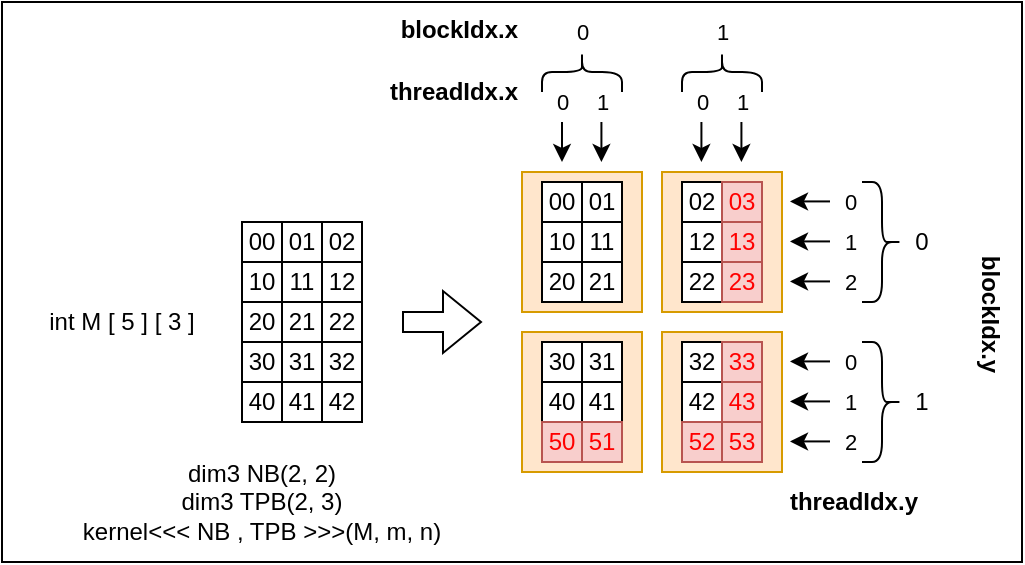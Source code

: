 <mxfile version="25.0.3">
  <diagram name="Página-1" id="SIykKE1Fh7aTZ4_XiMM0">
    <mxGraphModel dx="454" dy="239" grid="1" gridSize="10" guides="1" tooltips="1" connect="1" arrows="1" fold="1" page="1" pageScale="1" pageWidth="827" pageHeight="1169" math="0" shadow="0">
      <root>
        <mxCell id="0" />
        <mxCell id="1" parent="0" />
        <mxCell id="HpQO62yupwDIn9ib63b8-1" value="" style="rounded=0;whiteSpace=wrap;html=1;" vertex="1" parent="1">
          <mxGeometry y="310" width="510" height="280" as="geometry" />
        </mxCell>
        <mxCell id="cXU6knzJcwi1kbU_-dbl-83" value="" style="rounded=0;whiteSpace=wrap;html=1;fillColor=#ffe6cc;strokeColor=#d79b00;" parent="1" vertex="1">
          <mxGeometry x="330" y="395" width="60" height="70" as="geometry" />
        </mxCell>
        <mxCell id="cXU6knzJcwi1kbU_-dbl-74" value="02" style="rounded=0;whiteSpace=wrap;html=1;" parent="1" vertex="1">
          <mxGeometry x="340" y="400" width="20" height="20" as="geometry" />
        </mxCell>
        <mxCell id="cXU6knzJcwi1kbU_-dbl-82" value="" style="rounded=0;whiteSpace=wrap;html=1;fillColor=#ffe6cc;strokeColor=#d79b00;" parent="1" vertex="1">
          <mxGeometry x="330" y="475" width="60" height="70" as="geometry" />
        </mxCell>
        <mxCell id="cXU6knzJcwi1kbU_-dbl-78" value="" style="rounded=0;whiteSpace=wrap;html=1;fillColor=#ffe6cc;strokeColor=#d79b00;" parent="1" vertex="1">
          <mxGeometry x="260" y="475" width="60" height="70" as="geometry" />
        </mxCell>
        <mxCell id="cXU6knzJcwi1kbU_-dbl-43" value="" style="rounded=0;whiteSpace=wrap;html=1;fillColor=#ffe6cc;strokeColor=#d79b00;" parent="1" vertex="1">
          <mxGeometry x="260" y="395" width="60" height="70" as="geometry" />
        </mxCell>
        <mxCell id="3z10-94b0IdoFIeB1cZ--64" value="10" style="rounded=0;whiteSpace=wrap;html=1;" parent="1" vertex="1">
          <mxGeometry x="120" y="440" width="20" height="20" as="geometry" />
        </mxCell>
        <mxCell id="3z10-94b0IdoFIeB1cZ--65" value="00" style="rounded=0;whiteSpace=wrap;html=1;" parent="1" vertex="1">
          <mxGeometry x="120" y="420" width="20" height="20" as="geometry" />
        </mxCell>
        <mxCell id="3z10-94b0IdoFIeB1cZ--66" value="20" style="rounded=0;whiteSpace=wrap;html=1;" parent="1" vertex="1">
          <mxGeometry x="120" y="460" width="20" height="20" as="geometry" />
        </mxCell>
        <mxCell id="cXU6knzJcwi1kbU_-dbl-12" value="30" style="rounded=0;whiteSpace=wrap;html=1;" parent="1" vertex="1">
          <mxGeometry x="120" y="480" width="20" height="20" as="geometry" />
        </mxCell>
        <mxCell id="cXU6knzJcwi1kbU_-dbl-26" value="" style="shape=flexArrow;endArrow=classic;html=1;rounded=0;" parent="1" edge="1">
          <mxGeometry width="50" height="50" relative="1" as="geometry">
            <mxPoint x="200" y="470.0" as="sourcePoint" />
            <mxPoint x="240" y="470.0" as="targetPoint" />
          </mxGeometry>
        </mxCell>
        <mxCell id="cXU6knzJcwi1kbU_-dbl-47" value="&lt;font color=&quot;#ff0000&quot;&gt;03&lt;/font&gt;" style="rounded=0;whiteSpace=wrap;html=1;fillColor=#f8cecc;strokeColor=#b85450;" parent="1" vertex="1">
          <mxGeometry x="360" y="400" width="20" height="20" as="geometry" />
        </mxCell>
        <mxCell id="cXU6knzJcwi1kbU_-dbl-49" value="&lt;b&gt;threadIdx.x&lt;/b&gt;" style="text;html=1;align=right;verticalAlign=middle;whiteSpace=wrap;rounded=0;" parent="1" vertex="1">
          <mxGeometry x="180" y="340" width="80" height="30" as="geometry" />
        </mxCell>
        <mxCell id="cXU6knzJcwi1kbU_-dbl-50" value="&lt;div&gt;&lt;b&gt;blockIdx.x&lt;/b&gt;&lt;/div&gt;" style="text;whiteSpace=wrap;html=1;align=right;rotation=0;" parent="1" vertex="1">
          <mxGeometry x="155" y="310" width="105" height="30" as="geometry" />
        </mxCell>
        <mxCell id="cXU6knzJcwi1kbU_-dbl-51" value="40" style="rounded=0;whiteSpace=wrap;html=1;" parent="1" vertex="1">
          <mxGeometry x="120" y="500" width="20" height="20" as="geometry" />
        </mxCell>
        <mxCell id="cXU6knzJcwi1kbU_-dbl-52" value="11" style="rounded=0;whiteSpace=wrap;html=1;" parent="1" vertex="1">
          <mxGeometry x="140" y="440" width="20" height="20" as="geometry" />
        </mxCell>
        <mxCell id="cXU6knzJcwi1kbU_-dbl-53" value="01" style="rounded=0;whiteSpace=wrap;html=1;" parent="1" vertex="1">
          <mxGeometry x="140" y="420" width="20" height="20" as="geometry" />
        </mxCell>
        <mxCell id="cXU6knzJcwi1kbU_-dbl-54" value="21" style="rounded=0;whiteSpace=wrap;html=1;" parent="1" vertex="1">
          <mxGeometry x="140" y="460" width="20" height="20" as="geometry" />
        </mxCell>
        <mxCell id="cXU6knzJcwi1kbU_-dbl-55" value="31" style="rounded=0;whiteSpace=wrap;html=1;" parent="1" vertex="1">
          <mxGeometry x="140" y="480" width="20" height="20" as="geometry" />
        </mxCell>
        <mxCell id="cXU6knzJcwi1kbU_-dbl-56" value="41" style="rounded=0;whiteSpace=wrap;html=1;" parent="1" vertex="1">
          <mxGeometry x="140" y="500" width="20" height="20" as="geometry" />
        </mxCell>
        <mxCell id="cXU6knzJcwi1kbU_-dbl-57" value="12" style="rounded=0;whiteSpace=wrap;html=1;" parent="1" vertex="1">
          <mxGeometry x="160" y="440" width="20" height="20" as="geometry" />
        </mxCell>
        <mxCell id="cXU6knzJcwi1kbU_-dbl-58" value="02" style="rounded=0;whiteSpace=wrap;html=1;" parent="1" vertex="1">
          <mxGeometry x="160" y="420" width="20" height="20" as="geometry" />
        </mxCell>
        <mxCell id="cXU6knzJcwi1kbU_-dbl-59" value="22" style="rounded=0;whiteSpace=wrap;html=1;" parent="1" vertex="1">
          <mxGeometry x="160" y="460" width="20" height="20" as="geometry" />
        </mxCell>
        <mxCell id="cXU6knzJcwi1kbU_-dbl-60" value="32" style="rounded=0;whiteSpace=wrap;html=1;" parent="1" vertex="1">
          <mxGeometry x="160" y="480" width="20" height="20" as="geometry" />
        </mxCell>
        <mxCell id="cXU6knzJcwi1kbU_-dbl-61" value="42" style="rounded=0;whiteSpace=wrap;html=1;" parent="1" vertex="1">
          <mxGeometry x="160" y="500" width="20" height="20" as="geometry" />
        </mxCell>
        <mxCell id="cXU6knzJcwi1kbU_-dbl-63" value="10" style="rounded=0;whiteSpace=wrap;html=1;" parent="1" vertex="1">
          <mxGeometry x="270" y="420" width="20" height="20" as="geometry" />
        </mxCell>
        <mxCell id="cXU6knzJcwi1kbU_-dbl-64" value="00" style="rounded=0;whiteSpace=wrap;html=1;" parent="1" vertex="1">
          <mxGeometry x="270" y="400" width="20" height="20" as="geometry" />
        </mxCell>
        <mxCell id="cXU6knzJcwi1kbU_-dbl-65" value="20" style="rounded=0;whiteSpace=wrap;html=1;" parent="1" vertex="1">
          <mxGeometry x="270" y="440" width="20" height="20" as="geometry" />
        </mxCell>
        <mxCell id="cXU6knzJcwi1kbU_-dbl-66" value="30" style="rounded=0;whiteSpace=wrap;html=1;" parent="1" vertex="1">
          <mxGeometry x="270" y="480" width="20" height="20" as="geometry" />
        </mxCell>
        <mxCell id="cXU6knzJcwi1kbU_-dbl-67" value="40" style="rounded=0;whiteSpace=wrap;html=1;" parent="1" vertex="1">
          <mxGeometry x="270" y="500" width="20" height="20" as="geometry" />
        </mxCell>
        <mxCell id="cXU6knzJcwi1kbU_-dbl-68" value="11" style="rounded=0;whiteSpace=wrap;html=1;" parent="1" vertex="1">
          <mxGeometry x="290" y="420" width="20" height="20" as="geometry" />
        </mxCell>
        <mxCell id="cXU6knzJcwi1kbU_-dbl-69" value="01" style="rounded=0;whiteSpace=wrap;html=1;" parent="1" vertex="1">
          <mxGeometry x="290" y="400" width="20" height="20" as="geometry" />
        </mxCell>
        <mxCell id="cXU6knzJcwi1kbU_-dbl-70" value="21" style="rounded=0;whiteSpace=wrap;html=1;" parent="1" vertex="1">
          <mxGeometry x="290" y="440" width="20" height="20" as="geometry" />
        </mxCell>
        <mxCell id="cXU6knzJcwi1kbU_-dbl-71" value="31" style="rounded=0;whiteSpace=wrap;html=1;" parent="1" vertex="1">
          <mxGeometry x="290" y="480" width="20" height="20" as="geometry" />
        </mxCell>
        <mxCell id="cXU6knzJcwi1kbU_-dbl-72" value="41" style="rounded=0;whiteSpace=wrap;html=1;" parent="1" vertex="1">
          <mxGeometry x="290" y="500" width="20" height="20" as="geometry" />
        </mxCell>
        <mxCell id="cXU6knzJcwi1kbU_-dbl-73" value="12" style="rounded=0;whiteSpace=wrap;html=1;" parent="1" vertex="1">
          <mxGeometry x="340" y="420" width="20" height="20" as="geometry" />
        </mxCell>
        <mxCell id="cXU6knzJcwi1kbU_-dbl-75" value="22" style="rounded=0;whiteSpace=wrap;html=1;" parent="1" vertex="1">
          <mxGeometry x="340" y="440" width="20" height="20" as="geometry" />
        </mxCell>
        <mxCell id="cXU6knzJcwi1kbU_-dbl-76" value="32" style="rounded=0;whiteSpace=wrap;html=1;" parent="1" vertex="1">
          <mxGeometry x="340" y="480" width="20" height="20" as="geometry" />
        </mxCell>
        <mxCell id="cXU6knzJcwi1kbU_-dbl-77" value="42" style="rounded=0;whiteSpace=wrap;html=1;" parent="1" vertex="1">
          <mxGeometry x="340" y="500" width="20" height="20" as="geometry" />
        </mxCell>
        <mxCell id="cXU6knzJcwi1kbU_-dbl-79" value="&lt;font color=&quot;#ff0000&quot;&gt;50&lt;/font&gt;" style="rounded=0;whiteSpace=wrap;html=1;fillColor=#f8cecc;strokeColor=#b85450;" parent="1" vertex="1">
          <mxGeometry x="270" y="520" width="20" height="20" as="geometry" />
        </mxCell>
        <mxCell id="cXU6knzJcwi1kbU_-dbl-81" value="&lt;font color=&quot;#ff0000&quot;&gt;51&lt;/font&gt;" style="rounded=0;whiteSpace=wrap;html=1;fillColor=#f8cecc;strokeColor=#b85450;" parent="1" vertex="1">
          <mxGeometry x="290" y="520" width="20" height="20" as="geometry" />
        </mxCell>
        <mxCell id="cXU6knzJcwi1kbU_-dbl-84" value="&lt;font color=&quot;#ff0000&quot;&gt;13&lt;/font&gt;" style="rounded=0;whiteSpace=wrap;html=1;fillColor=#f8cecc;strokeColor=#b85450;" parent="1" vertex="1">
          <mxGeometry x="360" y="420" width="20" height="20" as="geometry" />
        </mxCell>
        <mxCell id="cXU6knzJcwi1kbU_-dbl-86" value="&lt;font color=&quot;#ff0000&quot;&gt;23&lt;/font&gt;" style="rounded=0;whiteSpace=wrap;html=1;fillColor=#f8cecc;strokeColor=#b85450;" parent="1" vertex="1">
          <mxGeometry x="360" y="440" width="20" height="20" as="geometry" />
        </mxCell>
        <mxCell id="cXU6knzJcwi1kbU_-dbl-87" value="&lt;font color=&quot;#ff0000&quot;&gt;33&lt;/font&gt;" style="rounded=0;whiteSpace=wrap;html=1;fillColor=#f8cecc;strokeColor=#b85450;" parent="1" vertex="1">
          <mxGeometry x="360" y="480" width="20" height="20" as="geometry" />
        </mxCell>
        <mxCell id="cXU6knzJcwi1kbU_-dbl-88" value="&lt;font color=&quot;#ff0000&quot;&gt;43&lt;/font&gt;" style="rounded=0;whiteSpace=wrap;html=1;fillColor=#f8cecc;strokeColor=#b85450;" parent="1" vertex="1">
          <mxGeometry x="360" y="500" width="20" height="20" as="geometry" />
        </mxCell>
        <mxCell id="cXU6knzJcwi1kbU_-dbl-89" value="&lt;font color=&quot;#ff0000&quot;&gt;53&lt;/font&gt;" style="rounded=0;whiteSpace=wrap;html=1;fillColor=#f8cecc;strokeColor=#b85450;" parent="1" vertex="1">
          <mxGeometry x="360" y="520" width="20" height="20" as="geometry" />
        </mxCell>
        <mxCell id="cXU6knzJcwi1kbU_-dbl-90" value="&lt;font color=&quot;#ff0000&quot;&gt;52&lt;/font&gt;" style="rounded=0;whiteSpace=wrap;html=1;fillColor=#f8cecc;strokeColor=#b85450;" parent="1" vertex="1">
          <mxGeometry x="340" y="520" width="20" height="20" as="geometry" />
        </mxCell>
        <mxCell id="cXU6knzJcwi1kbU_-dbl-91" value="" style="endArrow=classic;html=1;rounded=0;" parent="1" edge="1">
          <mxGeometry width="50" height="50" relative="1" as="geometry">
            <mxPoint x="280" y="370" as="sourcePoint" />
            <mxPoint x="280" y="390" as="targetPoint" />
          </mxGeometry>
        </mxCell>
        <mxCell id="cXU6knzJcwi1kbU_-dbl-92" value="0" style="edgeLabel;html=1;align=center;verticalAlign=middle;resizable=0;points=[];" parent="cXU6knzJcwi1kbU_-dbl-91" vertex="1" connectable="0">
          <mxGeometry x="0.1" y="4" relative="1" as="geometry">
            <mxPoint x="-4" y="-21" as="offset" />
          </mxGeometry>
        </mxCell>
        <mxCell id="cXU6knzJcwi1kbU_-dbl-93" value="" style="endArrow=classic;html=1;rounded=0;" parent="1" edge="1">
          <mxGeometry width="50" height="50" relative="1" as="geometry">
            <mxPoint x="299.71" y="370" as="sourcePoint" />
            <mxPoint x="299.71" y="390" as="targetPoint" />
          </mxGeometry>
        </mxCell>
        <mxCell id="cXU6knzJcwi1kbU_-dbl-94" value="1" style="edgeLabel;html=1;align=center;verticalAlign=middle;resizable=0;points=[];" parent="cXU6knzJcwi1kbU_-dbl-93" vertex="1" connectable="0">
          <mxGeometry x="0.1" y="4" relative="1" as="geometry">
            <mxPoint x="-4" y="-21" as="offset" />
          </mxGeometry>
        </mxCell>
        <mxCell id="cXU6knzJcwi1kbU_-dbl-95" value="" style="endArrow=classic;html=1;rounded=0;" parent="1" edge="1">
          <mxGeometry width="50" height="50" relative="1" as="geometry">
            <mxPoint x="349.71" y="370" as="sourcePoint" />
            <mxPoint x="349.71" y="390" as="targetPoint" />
          </mxGeometry>
        </mxCell>
        <mxCell id="cXU6knzJcwi1kbU_-dbl-96" value="0" style="edgeLabel;html=1;align=center;verticalAlign=middle;resizable=0;points=[];" parent="cXU6knzJcwi1kbU_-dbl-95" vertex="1" connectable="0">
          <mxGeometry x="0.1" y="4" relative="1" as="geometry">
            <mxPoint x="-4" y="-21" as="offset" />
          </mxGeometry>
        </mxCell>
        <mxCell id="cXU6knzJcwi1kbU_-dbl-97" value="" style="endArrow=classic;html=1;rounded=0;" parent="1" edge="1">
          <mxGeometry width="50" height="50" relative="1" as="geometry">
            <mxPoint x="369.71" y="370" as="sourcePoint" />
            <mxPoint x="369.71" y="390" as="targetPoint" />
          </mxGeometry>
        </mxCell>
        <mxCell id="cXU6knzJcwi1kbU_-dbl-98" value="1" style="edgeLabel;html=1;align=center;verticalAlign=middle;resizable=0;points=[];" parent="cXU6knzJcwi1kbU_-dbl-97" vertex="1" connectable="0">
          <mxGeometry x="0.1" y="4" relative="1" as="geometry">
            <mxPoint x="-4" y="-21" as="offset" />
          </mxGeometry>
        </mxCell>
        <mxCell id="cXU6knzJcwi1kbU_-dbl-99" value="" style="shape=curlyBracket;whiteSpace=wrap;html=1;rounded=1;labelPosition=left;verticalLabelPosition=middle;align=right;verticalAlign=middle;rotation=90;" parent="1" vertex="1">
          <mxGeometry x="280" y="325" width="20" height="40" as="geometry" />
        </mxCell>
        <mxCell id="cXU6knzJcwi1kbU_-dbl-100" value="0" style="edgeLabel;html=1;align=center;verticalAlign=middle;resizable=0;points=[];" parent="1" vertex="1" connectable="0">
          <mxGeometry x="290" y="324.997" as="geometry" />
        </mxCell>
        <mxCell id="cXU6knzJcwi1kbU_-dbl-101" value="" style="shape=curlyBracket;whiteSpace=wrap;html=1;rounded=1;labelPosition=left;verticalLabelPosition=middle;align=right;verticalAlign=middle;rotation=90;" parent="1" vertex="1">
          <mxGeometry x="350" y="325" width="20" height="40" as="geometry" />
        </mxCell>
        <mxCell id="cXU6knzJcwi1kbU_-dbl-102" value="1" style="edgeLabel;html=1;align=center;verticalAlign=middle;resizable=0;points=[];" parent="1" vertex="1" connectable="0">
          <mxGeometry x="360" y="324.997" as="geometry" />
        </mxCell>
        <mxCell id="cXU6knzJcwi1kbU_-dbl-103" value="" style="endArrow=classic;html=1;rounded=0;" parent="1" edge="1">
          <mxGeometry width="50" height="50" relative="1" as="geometry">
            <mxPoint x="414" y="409.71" as="sourcePoint" />
            <mxPoint x="394" y="409.71" as="targetPoint" />
          </mxGeometry>
        </mxCell>
        <mxCell id="cXU6knzJcwi1kbU_-dbl-104" value="0" style="edgeLabel;html=1;align=center;verticalAlign=middle;resizable=0;points=[];" parent="cXU6knzJcwi1kbU_-dbl-103" vertex="1" connectable="0">
          <mxGeometry x="0.1" y="4" relative="1" as="geometry">
            <mxPoint x="21" y="-4" as="offset" />
          </mxGeometry>
        </mxCell>
        <mxCell id="cXU6knzJcwi1kbU_-dbl-105" value="" style="endArrow=classic;html=1;rounded=0;" parent="1" edge="1">
          <mxGeometry width="50" height="50" relative="1" as="geometry">
            <mxPoint x="414" y="429.71" as="sourcePoint" />
            <mxPoint x="394" y="429.71" as="targetPoint" />
          </mxGeometry>
        </mxCell>
        <mxCell id="cXU6knzJcwi1kbU_-dbl-106" value="1" style="edgeLabel;html=1;align=center;verticalAlign=middle;resizable=0;points=[];" parent="cXU6knzJcwi1kbU_-dbl-105" vertex="1" connectable="0">
          <mxGeometry x="0.1" y="4" relative="1" as="geometry">
            <mxPoint x="21" y="-4" as="offset" />
          </mxGeometry>
        </mxCell>
        <mxCell id="cXU6knzJcwi1kbU_-dbl-107" value="" style="endArrow=classic;html=1;rounded=0;" parent="1" edge="1">
          <mxGeometry width="50" height="50" relative="1" as="geometry">
            <mxPoint x="414" y="449.71" as="sourcePoint" />
            <mxPoint x="394" y="449.71" as="targetPoint" />
          </mxGeometry>
        </mxCell>
        <mxCell id="cXU6knzJcwi1kbU_-dbl-108" value="2" style="edgeLabel;html=1;align=center;verticalAlign=middle;resizable=0;points=[];" parent="cXU6knzJcwi1kbU_-dbl-107" vertex="1" connectable="0">
          <mxGeometry x="0.1" y="4" relative="1" as="geometry">
            <mxPoint x="21" y="-4" as="offset" />
          </mxGeometry>
        </mxCell>
        <mxCell id="cXU6knzJcwi1kbU_-dbl-109" value="" style="endArrow=classic;html=1;rounded=0;" parent="1" edge="1">
          <mxGeometry width="50" height="50" relative="1" as="geometry">
            <mxPoint x="414" y="489.71" as="sourcePoint" />
            <mxPoint x="394" y="489.71" as="targetPoint" />
          </mxGeometry>
        </mxCell>
        <mxCell id="cXU6knzJcwi1kbU_-dbl-110" value="0" style="edgeLabel;html=1;align=center;verticalAlign=middle;resizable=0;points=[];" parent="cXU6knzJcwi1kbU_-dbl-109" vertex="1" connectable="0">
          <mxGeometry x="0.1" y="4" relative="1" as="geometry">
            <mxPoint x="21" y="-4" as="offset" />
          </mxGeometry>
        </mxCell>
        <mxCell id="cXU6knzJcwi1kbU_-dbl-111" value="" style="endArrow=classic;html=1;rounded=0;" parent="1" edge="1">
          <mxGeometry width="50" height="50" relative="1" as="geometry">
            <mxPoint x="414" y="509.71" as="sourcePoint" />
            <mxPoint x="394" y="509.71" as="targetPoint" />
          </mxGeometry>
        </mxCell>
        <mxCell id="cXU6knzJcwi1kbU_-dbl-112" value="1" style="edgeLabel;html=1;align=center;verticalAlign=middle;resizable=0;points=[];" parent="cXU6knzJcwi1kbU_-dbl-111" vertex="1" connectable="0">
          <mxGeometry x="0.1" y="4" relative="1" as="geometry">
            <mxPoint x="21" y="-4" as="offset" />
          </mxGeometry>
        </mxCell>
        <mxCell id="cXU6knzJcwi1kbU_-dbl-113" value="" style="endArrow=classic;html=1;rounded=0;" parent="1" edge="1">
          <mxGeometry width="50" height="50" relative="1" as="geometry">
            <mxPoint x="414" y="529.71" as="sourcePoint" />
            <mxPoint x="394" y="529.71" as="targetPoint" />
          </mxGeometry>
        </mxCell>
        <mxCell id="cXU6knzJcwi1kbU_-dbl-114" value="2" style="edgeLabel;html=1;align=center;verticalAlign=middle;resizable=0;points=[];" parent="cXU6knzJcwi1kbU_-dbl-113" vertex="1" connectable="0">
          <mxGeometry x="0.1" y="4" relative="1" as="geometry">
            <mxPoint x="21" y="-4" as="offset" />
          </mxGeometry>
        </mxCell>
        <mxCell id="cXU6knzJcwi1kbU_-dbl-115" value="" style="shape=curlyBracket;whiteSpace=wrap;html=1;rounded=1;labelPosition=left;verticalLabelPosition=middle;align=right;verticalAlign=middle;rotation=-180;" parent="1" vertex="1">
          <mxGeometry x="430" y="400" width="20" height="60" as="geometry" />
        </mxCell>
        <mxCell id="cXU6knzJcwi1kbU_-dbl-116" value="" style="shape=curlyBracket;whiteSpace=wrap;html=1;rounded=1;labelPosition=left;verticalLabelPosition=middle;align=right;verticalAlign=middle;rotation=-180;" parent="1" vertex="1">
          <mxGeometry x="430" y="480" width="20" height="60" as="geometry" />
        </mxCell>
        <mxCell id="cXU6knzJcwi1kbU_-dbl-119" value="0" style="text;html=1;align=center;verticalAlign=middle;whiteSpace=wrap;rounded=0;" parent="1" vertex="1">
          <mxGeometry x="450" y="415" width="20" height="30" as="geometry" />
        </mxCell>
        <mxCell id="cXU6knzJcwi1kbU_-dbl-120" value="1" style="text;html=1;align=center;verticalAlign=middle;whiteSpace=wrap;rounded=0;" parent="1" vertex="1">
          <mxGeometry x="450" y="495" width="20" height="30" as="geometry" />
        </mxCell>
        <mxCell id="cXU6knzJcwi1kbU_-dbl-126" value="&lt;b&gt;threadIdx.y&lt;/b&gt;" style="text;html=1;align=right;verticalAlign=middle;whiteSpace=wrap;rounded=0;rotation=0;" parent="1" vertex="1">
          <mxGeometry x="380" y="545" width="80" height="30" as="geometry" />
        </mxCell>
        <mxCell id="cXU6knzJcwi1kbU_-dbl-127" value="&lt;div align=&quot;center&quot;&gt;&lt;b&gt;blockIdx.y&lt;/b&gt;&lt;/div&gt;" style="text;whiteSpace=wrap;html=1;align=center;rotation=90;" parent="1" vertex="1">
          <mxGeometry x="421.25" y="451.25" width="142.5" height="30" as="geometry" />
        </mxCell>
        <mxCell id="HpQO62yupwDIn9ib63b8-2" value="&lt;div&gt;dim3 NB(2, 2)&lt;br&gt;dim3 TPB(2, 3)&lt;br&gt;&lt;/div&gt;&lt;div&gt;kernel&amp;lt;&amp;lt;&amp;lt; NB , TPB &amp;gt;&amp;gt;&amp;gt;(M, m, n)&lt;/div&gt;" style="text;html=1;align=center;verticalAlign=middle;whiteSpace=wrap;rounded=0;" vertex="1" parent="1">
          <mxGeometry x="10" y="535" width="240" height="50" as="geometry" />
        </mxCell>
        <mxCell id="HpQO62yupwDIn9ib63b8-3" value="int M [ 5 ] [ 3 ]" style="text;html=1;align=center;verticalAlign=middle;whiteSpace=wrap;rounded=0;" vertex="1" parent="1">
          <mxGeometry y="455" width="120" height="30" as="geometry" />
        </mxCell>
      </root>
    </mxGraphModel>
  </diagram>
</mxfile>
